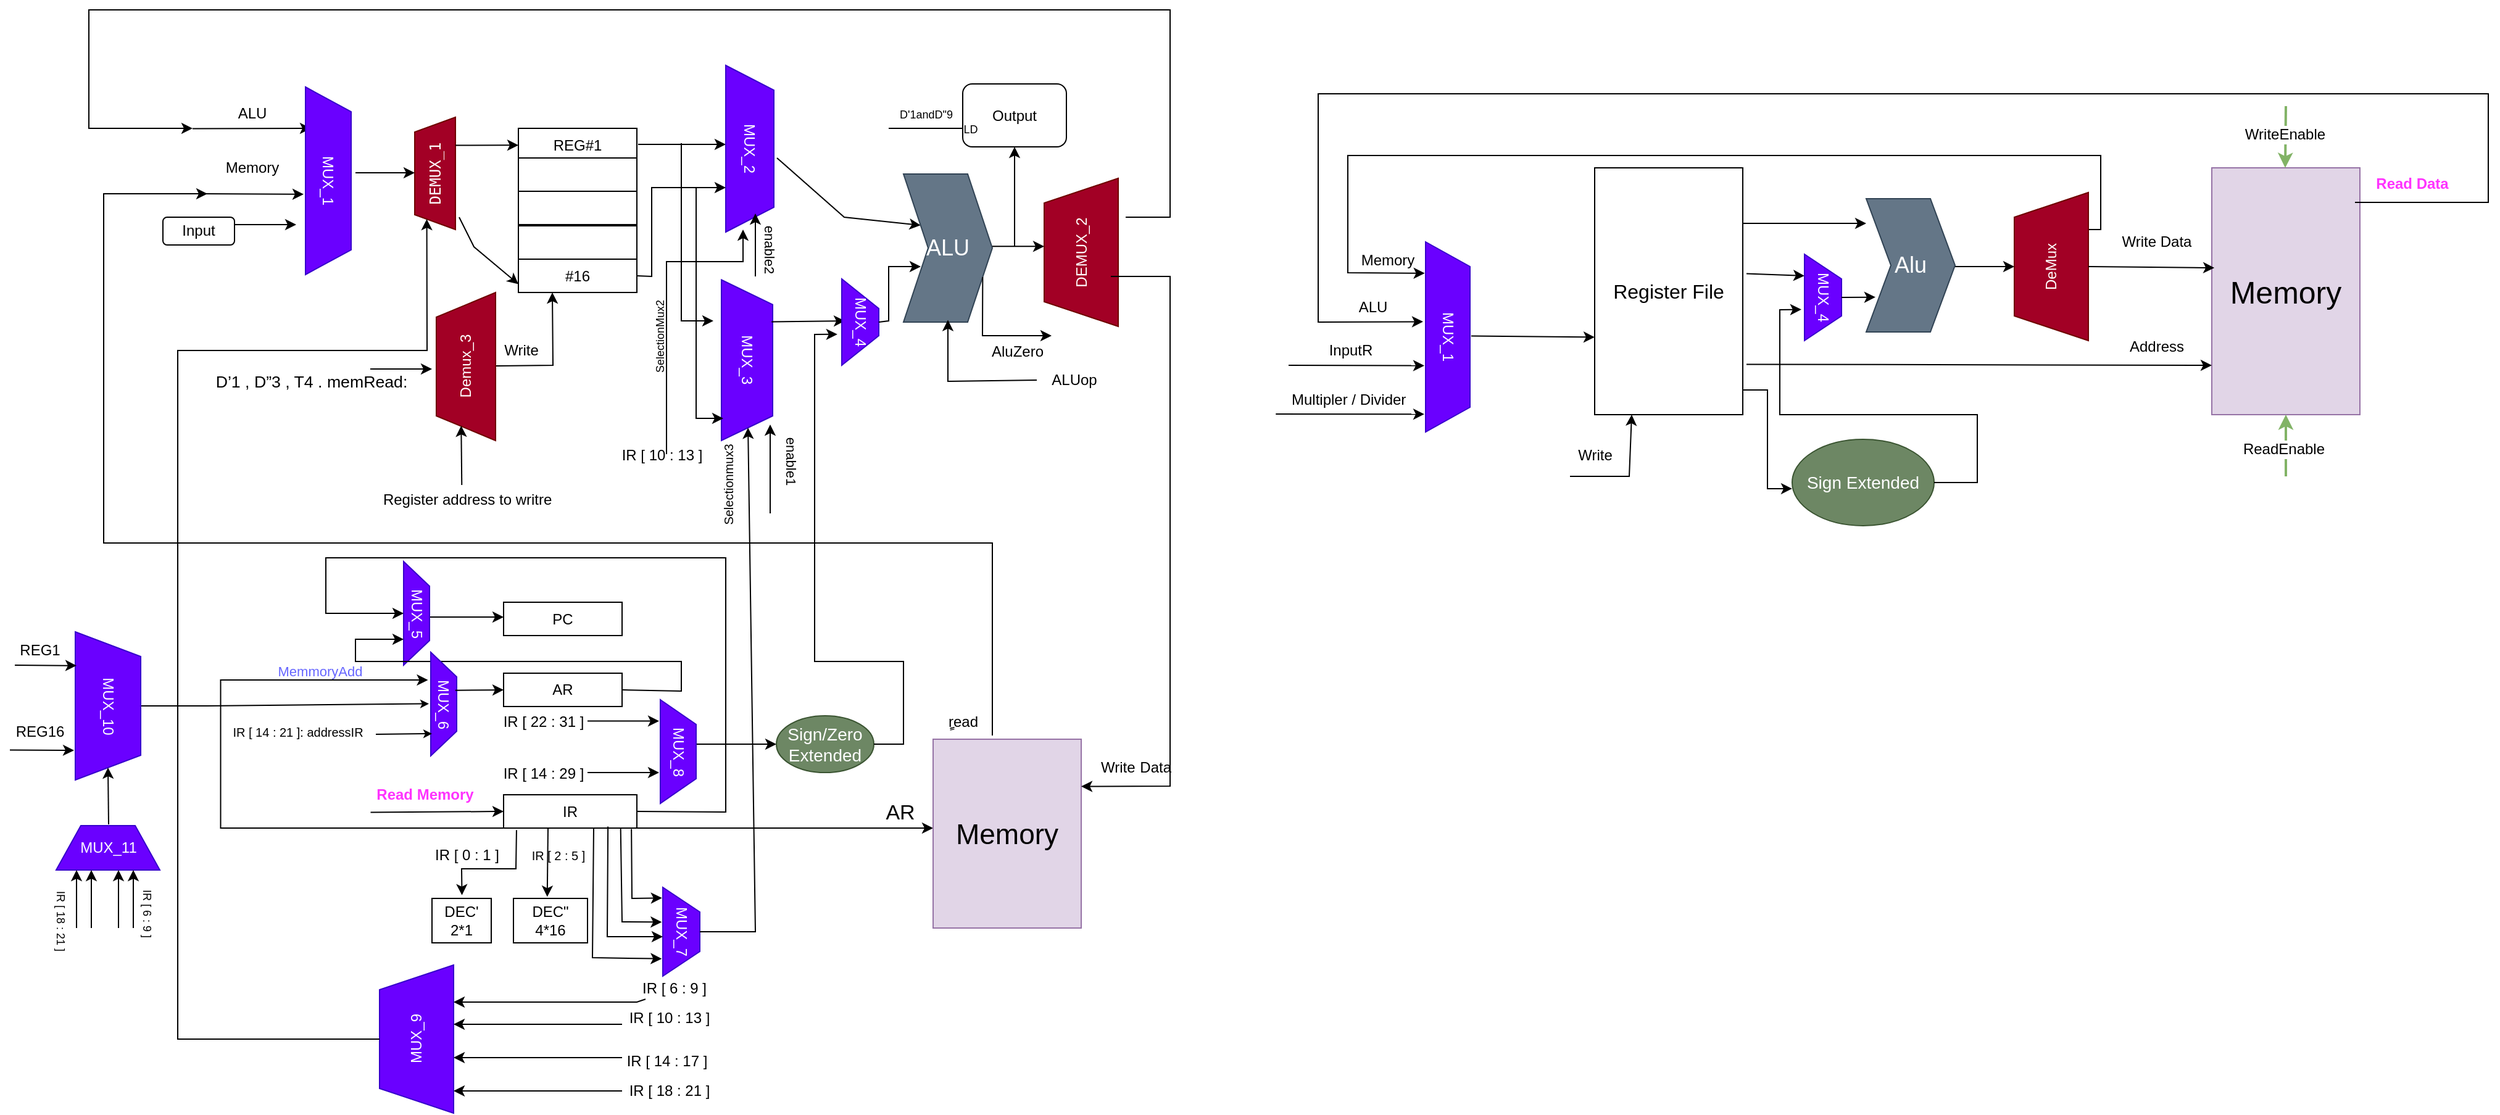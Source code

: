 <mxfile version="22.1.11" type="github">
  <diagram name="Page-1" id="VMmEMs2v5w9JZBRWIj8U">
    <mxGraphModel dx="1424" dy="971" grid="1" gridSize="10" guides="1" tooltips="1" connect="1" arrows="1" fold="1" page="1" pageScale="1" pageWidth="1100" pageHeight="850" math="0" shadow="0">
      <root>
        <mxCell id="0" />
        <mxCell id="1" parent="0" />
        <mxCell id="eH6Ev0qvNWa33SyveMWL-1" value="&lt;font style=&quot;font-size: 25px;&quot;&gt;Memory&lt;/font&gt;" style="rounded=0;whiteSpace=wrap;html=1;fillColor=#e1d5e7;strokeColor=#9673a6;" vertex="1" parent="1">
          <mxGeometry x="2220" y="303" width="120" height="200" as="geometry" />
        </mxCell>
        <mxCell id="eH6Ev0qvNWa33SyveMWL-2" value="Address" style="text;html=1;align=center;verticalAlign=middle;resizable=0;points=[];autosize=1;strokeColor=none;fillColor=none;" vertex="1" parent="1">
          <mxGeometry x="2140" y="433" width="70" height="30" as="geometry" />
        </mxCell>
        <mxCell id="eH6Ev0qvNWa33SyveMWL-3" value="" style="endArrow=classic;html=1;rounded=0;entryX=0.42;entryY=1.056;entryDx=0;entryDy=0;entryPerimeter=0;" edge="1" parent="1" target="eH6Ev0qvNWa33SyveMWL-23">
          <mxGeometry width="50" height="50" relative="1" as="geometry">
            <mxPoint x="2336" y="331" as="sourcePoint" />
            <mxPoint x="1508" y="355" as="targetPoint" />
            <Array as="points">
              <mxPoint x="2444" y="331" />
              <mxPoint x="2444" y="243" />
              <mxPoint x="1780" y="243" />
              <mxPoint x="1568" y="243" />
              <mxPoint x="1496" y="243" />
              <mxPoint x="1496" y="428" />
            </Array>
          </mxGeometry>
        </mxCell>
        <mxCell id="eH6Ev0qvNWa33SyveMWL-4" value="&lt;font style=&quot;font-size: 16px;&quot;&gt;Register File&lt;/font&gt;" style="rounded=0;whiteSpace=wrap;html=1;" vertex="1" parent="1">
          <mxGeometry x="1720" y="303" width="120" height="200" as="geometry" />
        </mxCell>
        <mxCell id="eH6Ev0qvNWa33SyveMWL-5" value="&lt;b&gt;&lt;font color=&quot;#ff33ff&quot;&gt;Read Data&lt;/font&gt;&lt;/b&gt;" style="text;html=1;align=center;verticalAlign=middle;resizable=0;points=[];autosize=1;strokeColor=none;fillColor=none;" vertex="1" parent="1">
          <mxGeometry x="2340" y="304" width="84" height="24" as="geometry" />
        </mxCell>
        <mxCell id="eH6Ev0qvNWa33SyveMWL-6" value="" style="endArrow=classic;html=1;rounded=0;" edge="1" parent="1">
          <mxGeometry width="50" height="50" relative="1" as="geometry">
            <mxPoint x="1840" y="348" as="sourcePoint" />
            <mxPoint x="1940" y="348" as="targetPoint" />
          </mxGeometry>
        </mxCell>
        <mxCell id="eH6Ev0qvNWa33SyveMWL-7" value="" style="endArrow=classic;html=1;rounded=0;exitX=0.75;exitY=1;exitDx=0;exitDy=0;entryX=0.165;entryY=1.019;entryDx=0;entryDy=0;entryPerimeter=0;" edge="1" parent="1" target="eH6Ev0qvNWa33SyveMWL-23">
          <mxGeometry width="50" height="50" relative="1" as="geometry">
            <mxPoint x="2090" y="353" as="sourcePoint" />
            <mxPoint x="1520" y="391" as="targetPoint" />
            <Array as="points">
              <mxPoint x="2130" y="353" />
              <mxPoint x="2130" y="293" />
              <mxPoint x="2050" y="293" />
              <mxPoint x="1650" y="293" />
              <mxPoint x="1520" y="293" />
              <mxPoint x="1520" y="388" />
            </Array>
          </mxGeometry>
        </mxCell>
        <mxCell id="eH6Ev0qvNWa33SyveMWL-8" value="" style="endArrow=classic;html=1;rounded=0;exitX=1.025;exitY=0.429;exitDx=0;exitDy=0;exitPerimeter=0;entryX=0.25;entryY=1;entryDx=0;entryDy=0;" edge="1" parent="1" source="eH6Ev0qvNWa33SyveMWL-4" target="eH6Ev0qvNWa33SyveMWL-21">
          <mxGeometry width="50" height="50" relative="1" as="geometry">
            <mxPoint x="1880" y="412.45" as="sourcePoint" />
            <mxPoint x="1880" y="413" as="targetPoint" />
          </mxGeometry>
        </mxCell>
        <mxCell id="eH6Ev0qvNWa33SyveMWL-9" value="" style="endArrow=classic;html=1;rounded=0;exitX=1.025;exitY=0.796;exitDx=0;exitDy=0;exitPerimeter=0;entryX=-0.008;entryY=0.829;entryDx=0;entryDy=0;entryPerimeter=0;" edge="1" parent="1" source="eH6Ev0qvNWa33SyveMWL-4">
          <mxGeometry width="50" height="50" relative="1" as="geometry">
            <mxPoint x="1883" y="465.11" as="sourcePoint" />
            <mxPoint x="2220" y="463.0" as="targetPoint" />
          </mxGeometry>
        </mxCell>
        <mxCell id="eH6Ev0qvNWa33SyveMWL-10" value="Write Data" style="text;html=1;align=center;verticalAlign=middle;resizable=0;points=[];autosize=1;strokeColor=none;fillColor=none;" vertex="1" parent="1">
          <mxGeometry x="2135" y="348" width="80" height="30" as="geometry" />
        </mxCell>
        <mxCell id="eH6Ev0qvNWa33SyveMWL-11" value="DeMux" style="shape=trapezoid;perimeter=trapezoidPerimeter;whiteSpace=wrap;html=1;fixedSize=1;rotation=-90;fillColor=#a20025;fontColor=#ffffff;strokeColor=#6F0000;" vertex="1" parent="1">
          <mxGeometry x="2030" y="353" width="120" height="60" as="geometry" />
        </mxCell>
        <mxCell id="eH6Ev0qvNWa33SyveMWL-12" value="" style="endArrow=classic;html=1;rounded=0;entryX=0.017;entryY=0.405;entryDx=0;entryDy=0;entryPerimeter=0;" edge="1" parent="1" target="eH6Ev0qvNWa33SyveMWL-1">
          <mxGeometry width="50" height="50" relative="1" as="geometry">
            <mxPoint x="2120" y="383" as="sourcePoint" />
            <mxPoint x="2170" y="333" as="targetPoint" />
          </mxGeometry>
        </mxCell>
        <mxCell id="eH6Ev0qvNWa33SyveMWL-13" value="" style="endArrow=classic;html=1;rounded=0;entryX=0.5;entryY=0;entryDx=0;entryDy=0;" edge="1" parent="1" target="eH6Ev0qvNWa33SyveMWL-11">
          <mxGeometry width="50" height="50" relative="1" as="geometry">
            <mxPoint x="2010" y="383" as="sourcePoint" />
            <mxPoint x="2060" y="333" as="targetPoint" />
          </mxGeometry>
        </mxCell>
        <mxCell id="eH6Ev0qvNWa33SyveMWL-14" value="" style="endArrow=classic;html=1;rounded=0;entryX=0.425;entryY=-0.01;entryDx=0;entryDy=0;entryPerimeter=0;fillColor=#d5e8d4;strokeColor=#82b366;strokeWidth=2;" edge="1" parent="1">
          <mxGeometry relative="1" as="geometry">
            <mxPoint x="2280" y="253" as="sourcePoint" />
            <mxPoint x="2279.5" y="303" as="targetPoint" />
          </mxGeometry>
        </mxCell>
        <mxCell id="eH6Ev0qvNWa33SyveMWL-15" value="WriteEnable" style="edgeLabel;html=1;align=center;verticalAlign=middle;resizable=0;points=[];fontSize=12;" connectable="0" vertex="1" parent="eH6Ev0qvNWa33SyveMWL-14">
          <mxGeometry x="-0.08" y="-1" relative="1" as="geometry">
            <mxPoint as="offset" />
          </mxGeometry>
        </mxCell>
        <mxCell id="eH6Ev0qvNWa33SyveMWL-16" value="" style="endArrow=classic;html=1;rounded=0;entryX=0.5;entryY=1;entryDx=0;entryDy=0;fillColor=#d5e8d4;strokeColor=#82b366;strokeWidth=2;" edge="1" parent="1" target="eH6Ev0qvNWa33SyveMWL-1">
          <mxGeometry relative="1" as="geometry">
            <mxPoint x="2280" y="553" as="sourcePoint" />
            <mxPoint x="2259.5" y="583" as="targetPoint" />
          </mxGeometry>
        </mxCell>
        <mxCell id="eH6Ev0qvNWa33SyveMWL-17" value="ReadEnable" style="edgeLabel;html=1;align=center;verticalAlign=middle;resizable=0;points=[];fontSize=12;" connectable="0" vertex="1" parent="eH6Ev0qvNWa33SyveMWL-16">
          <mxGeometry x="-0.12" y="2" relative="1" as="geometry">
            <mxPoint as="offset" />
          </mxGeometry>
        </mxCell>
        <mxCell id="eH6Ev0qvNWa33SyveMWL-18" value="" style="endArrow=classic;html=1;rounded=0;entryX=0;entryY=0.571;entryDx=0;entryDy=0;entryPerimeter=0;" edge="1" parent="1" target="eH6Ev0qvNWa33SyveMWL-19">
          <mxGeometry width="50" height="50" relative="1" as="geometry">
            <mxPoint x="1840" y="483" as="sourcePoint" />
            <mxPoint x="1800" y="603" as="targetPoint" />
            <Array as="points">
              <mxPoint x="1860" y="483" />
              <mxPoint x="1860" y="563" />
            </Array>
          </mxGeometry>
        </mxCell>
        <mxCell id="eH6Ev0qvNWa33SyveMWL-19" value="&lt;font style=&quot;font-size: 14px;&quot;&gt;Sign Extended&lt;/font&gt;" style="ellipse;whiteSpace=wrap;html=1;fillColor=#6d8764;strokeColor=#3A5431;fontColor=#ffffff;" vertex="1" parent="1">
          <mxGeometry x="1880" y="523" width="115" height="70" as="geometry" />
        </mxCell>
        <mxCell id="eH6Ev0qvNWa33SyveMWL-20" value="" style="endArrow=classic;html=1;rounded=0;exitX=1;exitY=0.5;exitDx=0;exitDy=0;entryX=0.64;entryY=1.085;entryDx=0;entryDy=0;entryPerimeter=0;" edge="1" parent="1" source="eH6Ev0qvNWa33SyveMWL-19" target="eH6Ev0qvNWa33SyveMWL-21">
          <mxGeometry width="50" height="50" relative="1" as="geometry">
            <mxPoint x="2037.5" y="573" as="sourcePoint" />
            <mxPoint x="1850" y="423" as="targetPoint" />
            <Array as="points">
              <mxPoint x="2030" y="558" />
              <mxPoint x="2030" y="503" />
              <mxPoint x="1910" y="503" />
              <mxPoint x="1870" y="503" />
              <mxPoint x="1870" y="418" />
            </Array>
          </mxGeometry>
        </mxCell>
        <mxCell id="eH6Ev0qvNWa33SyveMWL-21" value="MUX_4" style="shape=trapezoid;perimeter=trapezoidPerimeter;whiteSpace=wrap;html=1;fixedSize=1;rotation=90;fillColor=#6a00ff;fontColor=#ffffff;strokeColor=#3700CC;" vertex="1" parent="1">
          <mxGeometry x="1870" y="393" width="70" height="30" as="geometry" />
        </mxCell>
        <mxCell id="eH6Ev0qvNWa33SyveMWL-22" value="" style="endArrow=classic;html=1;rounded=0;exitX=0.5;exitY=0;exitDx=0;exitDy=0;entryX=0.677;entryY=0.965;entryDx=0;entryDy=0;entryPerimeter=0;" edge="1" parent="1" source="eH6Ev0qvNWa33SyveMWL-21">
          <mxGeometry width="50" height="50" relative="1" as="geometry">
            <mxPoint x="1910" y="483" as="sourcePoint" />
            <mxPoint x="1947.45" y="407.78" as="targetPoint" />
          </mxGeometry>
        </mxCell>
        <mxCell id="eH6Ev0qvNWa33SyveMWL-23" value="MUX_1" style="shape=trapezoid;perimeter=trapezoidPerimeter;whiteSpace=wrap;html=1;fixedSize=1;rotation=90;fillColor=#6a00ff;fontColor=#ffffff;strokeColor=#3700CC;" vertex="1" parent="1">
          <mxGeometry x="1524" y="422" width="154" height="36" as="geometry" />
        </mxCell>
        <mxCell id="eH6Ev0qvNWa33SyveMWL-24" value="" style="endArrow=classic;html=1;rounded=0;exitX=0.312;exitY=-0.037;exitDx=0;exitDy=0;entryX=0.003;entryY=0.545;entryDx=0;entryDy=0;entryPerimeter=0;exitPerimeter=0;" edge="1" parent="1">
          <mxGeometry width="50" height="50" relative="1" as="geometry">
            <mxPoint x="1619.972" y="439.248" as="sourcePoint" />
            <mxPoint x="1720" y="440.2" as="targetPoint" />
          </mxGeometry>
        </mxCell>
        <mxCell id="eH6Ev0qvNWa33SyveMWL-25" value="" style="endArrow=classic;html=1;rounded=0;" edge="1" parent="1">
          <mxGeometry width="50" height="50" relative="1" as="geometry">
            <mxPoint x="590" y="324" as="sourcePoint" />
            <mxPoint x="674" y="324.42" as="targetPoint" />
          </mxGeometry>
        </mxCell>
        <mxCell id="eH6Ev0qvNWa33SyveMWL-26" value="&lt;pre&gt;&lt;font style=&quot;font-size: 12px;&quot;&gt;DEMUX_1&lt;/font&gt;&lt;/pre&gt;" style="shape=trapezoid;perimeter=trapezoidPerimeter;whiteSpace=wrap;html=1;fixedSize=1;rotation=-90;size=12;fillColor=#a20025;fontColor=#ffffff;strokeColor=#6F0000;" vertex="1" parent="1">
          <mxGeometry x="735" y="291" width="91" height="33" as="geometry" />
        </mxCell>
        <mxCell id="eH6Ev0qvNWa33SyveMWL-27" value="" style="endArrow=classic;html=1;rounded=0;exitX=0.75;exitY=1;exitDx=0;exitDy=0;" edge="1" parent="1" source="eH6Ev0qvNWa33SyveMWL-26" target="eH6Ev0qvNWa33SyveMWL-28">
          <mxGeometry width="50" height="50" relative="1" as="geometry">
            <mxPoint x="812" y="295" as="sourcePoint" />
            <mxPoint x="819" y="297.35" as="targetPoint" />
          </mxGeometry>
        </mxCell>
        <mxCell id="eH6Ev0qvNWa33SyveMWL-28" value="REG#1" style="rounded=0;whiteSpace=wrap;html=1;" vertex="1" parent="1">
          <mxGeometry x="848" y="271" width="96" height="27" as="geometry" />
        </mxCell>
        <mxCell id="eH6Ev0qvNWa33SyveMWL-29" value="" style="rounded=0;whiteSpace=wrap;html=1;" vertex="1" parent="1">
          <mxGeometry x="848" y="295" width="96" height="27" as="geometry" />
        </mxCell>
        <mxCell id="eH6Ev0qvNWa33SyveMWL-30" value="" style="rounded=0;whiteSpace=wrap;html=1;" vertex="1" parent="1">
          <mxGeometry x="848" y="322" width="96" height="27" as="geometry" />
        </mxCell>
        <mxCell id="eH6Ev0qvNWa33SyveMWL-31" value="" style="rounded=0;whiteSpace=wrap;html=1;" vertex="1" parent="1">
          <mxGeometry x="848" y="350" width="96" height="27" as="geometry" />
        </mxCell>
        <mxCell id="eH6Ev0qvNWa33SyveMWL-32" value="#16" style="rounded=0;whiteSpace=wrap;html=1;" vertex="1" parent="1">
          <mxGeometry x="848" y="377" width="96" height="27" as="geometry" />
        </mxCell>
        <mxCell id="eH6Ev0qvNWa33SyveMWL-33" value="AR" style="rounded=0;whiteSpace=wrap;html=1;" vertex="1" parent="1">
          <mxGeometry x="836" y="712.5" width="96" height="27" as="geometry" />
        </mxCell>
        <mxCell id="eH6Ev0qvNWa33SyveMWL-34" value="PC" style="rounded=0;whiteSpace=wrap;html=1;" vertex="1" parent="1">
          <mxGeometry x="836" y="655" width="96" height="27" as="geometry" />
        </mxCell>
        <mxCell id="eH6Ev0qvNWa33SyveMWL-35" value="IR" style="rounded=0;whiteSpace=wrap;html=1;" vertex="1" parent="1">
          <mxGeometry x="836" y="811" width="108" height="27" as="geometry" />
        </mxCell>
        <mxCell id="eH6Ev0qvNWa33SyveMWL-36" value="" style="endArrow=classic;html=1;rounded=0;" edge="1" parent="1">
          <mxGeometry width="50" height="50" relative="1" as="geometry">
            <mxPoint x="776" y="667" as="sourcePoint" />
            <mxPoint x="836" y="667" as="targetPoint" />
            <Array as="points">
              <mxPoint x="776" y="667" />
            </Array>
          </mxGeometry>
        </mxCell>
        <mxCell id="eH6Ev0qvNWa33SyveMWL-37" value="" style="endArrow=classic;html=1;rounded=0;exitX=0.095;exitY=1.063;exitDx=0;exitDy=0;exitPerimeter=0;entryX=0;entryY=0.5;entryDx=0;entryDy=0;" edge="1" parent="1" target="eH6Ev0qvNWa33SyveMWL-35">
          <mxGeometry width="50" height="50" relative="1" as="geometry">
            <mxPoint x="728.26" y="825.252" as="sourcePoint" />
            <mxPoint x="836" y="823" as="targetPoint" />
          </mxGeometry>
        </mxCell>
        <mxCell id="eH6Ev0qvNWa33SyveMWL-38" value="&lt;font color=&quot;#ff33ff&quot;&gt;Read Memory&lt;br&gt;&lt;/font&gt;" style="text;html=1;align=center;verticalAlign=middle;resizable=0;points=[];autosize=1;strokeColor=none;fillColor=none;fontStyle=1" vertex="1" parent="1">
          <mxGeometry x="718" y="799" width="108" height="24" as="geometry" />
        </mxCell>
        <mxCell id="eH6Ev0qvNWa33SyveMWL-39" value="MUX_5" style="shape=trapezoid;perimeter=trapezoidPerimeter;whiteSpace=wrap;html=1;fixedSize=1;rotation=90;fillColor=#6a00ff;fontColor=#ffffff;strokeColor=#3700CC;" vertex="1" parent="1">
          <mxGeometry x="723.5" y="653.5" width="84" height="21" as="geometry" />
        </mxCell>
        <mxCell id="eH6Ev0qvNWa33SyveMWL-40" value="" style="endArrow=classic;html=1;rounded=0;entryX=0.75;entryY=1;entryDx=0;entryDy=0;exitX=1;exitY=0.5;exitDx=0;exitDy=0;" edge="1" parent="1" source="eH6Ev0qvNWa33SyveMWL-33" target="eH6Ev0qvNWa33SyveMWL-39">
          <mxGeometry width="50" height="50" relative="1" as="geometry">
            <mxPoint x="980" y="775" as="sourcePoint" />
            <mxPoint x="704" y="675" as="targetPoint" />
            <Array as="points">
              <mxPoint x="980" y="727" />
              <mxPoint x="980" y="703" />
              <mxPoint x="716" y="703" />
              <mxPoint x="716" y="685" />
            </Array>
          </mxGeometry>
        </mxCell>
        <mxCell id="eH6Ev0qvNWa33SyveMWL-41" value="" style="endArrow=classic;html=1;rounded=0;entryX=0.5;entryY=1;entryDx=0;entryDy=0;exitX=1;exitY=0.5;exitDx=0;exitDy=0;" edge="1" parent="1" source="eH6Ev0qvNWa33SyveMWL-35" target="eH6Ev0qvNWa33SyveMWL-39">
          <mxGeometry width="50" height="50" relative="1" as="geometry">
            <mxPoint x="932" y="779" as="sourcePoint" />
            <mxPoint x="728" y="667" as="targetPoint" />
            <Array as="points">
              <mxPoint x="1016" y="825" />
              <mxPoint x="1016" y="619" />
              <mxPoint x="692" y="619" />
              <mxPoint x="692" y="664" />
            </Array>
          </mxGeometry>
        </mxCell>
        <mxCell id="eH6Ev0qvNWa33SyveMWL-42" value="" style="endArrow=classic;startArrow=classic;html=1;rounded=0;" edge="1" parent="1">
          <mxGeometry width="50" height="50" relative="1" as="geometry">
            <mxPoint x="1184" y="838" as="sourcePoint" />
            <mxPoint x="774.75" y="718" as="targetPoint" />
            <Array as="points">
              <mxPoint x="606.75" y="838" />
              <mxPoint x="606.75" y="718" />
            </Array>
          </mxGeometry>
        </mxCell>
        <mxCell id="eH6Ev0qvNWa33SyveMWL-43" value="&lt;span style=&quot;font-size: 17px;&quot;&gt;AR&lt;/span&gt;" style="edgeLabel;html=1;align=center;verticalAlign=middle;resizable=0;points=[];" vertex="1" connectable="0" parent="eH6Ev0qvNWa33SyveMWL-42">
          <mxGeometry x="-0.936" y="-2" relative="1" as="geometry">
            <mxPoint y="-10" as="offset" />
          </mxGeometry>
        </mxCell>
        <mxCell id="eH6Ev0qvNWa33SyveMWL-44" value="&lt;font style=&quot;font-size: 23px;&quot;&gt;Memory&lt;/font&gt;" style="rounded=0;whiteSpace=wrap;html=1;fillColor=#e1d5e7;strokeColor=#9673a6;" vertex="1" parent="1">
          <mxGeometry x="1184" y="766" width="120" height="153" as="geometry" />
        </mxCell>
        <mxCell id="eH6Ev0qvNWa33SyveMWL-45" value="Memory" style="text;html=1;align=center;verticalAlign=middle;resizable=0;points=[];autosize=1;strokeColor=none;fillColor=none;" vertex="1" parent="1">
          <mxGeometry x="596" y="291" width="72" height="24" as="geometry" />
        </mxCell>
        <mxCell id="eH6Ev0qvNWa33SyveMWL-46" value="" style="endArrow=classic;html=1;rounded=0;entryX=0.25;entryY=1;entryDx=0;entryDy=0;" edge="1" parent="1">
          <mxGeometry width="50" height="50" relative="1" as="geometry">
            <mxPoint x="584" y="271.25" as="sourcePoint" />
            <mxPoint x="680.0" y="271" as="targetPoint" />
          </mxGeometry>
        </mxCell>
        <mxCell id="eH6Ev0qvNWa33SyveMWL-47" value="ALU" style="text;html=1;align=center;verticalAlign=middle;resizable=0;points=[];autosize=1;strokeColor=none;fillColor=none;" vertex="1" parent="1">
          <mxGeometry x="608" y="247" width="48" height="24" as="geometry" />
        </mxCell>
        <mxCell id="eH6Ev0qvNWa33SyveMWL-48" value="" style="endArrow=classic;html=1;rounded=0;entryX=0;entryY=0.75;entryDx=0;entryDy=0;" edge="1" parent="1" target="eH6Ev0qvNWa33SyveMWL-32">
          <mxGeometry width="50" height="50" relative="1" as="geometry">
            <mxPoint x="800" y="343" as="sourcePoint" />
            <mxPoint x="998" y="253" as="targetPoint" />
            <Array as="points">
              <mxPoint x="812" y="367" />
            </Array>
          </mxGeometry>
        </mxCell>
        <mxCell id="eH6Ev0qvNWa33SyveMWL-49" value="MUX_1" style="shape=trapezoid;perimeter=trapezoidPerimeter;whiteSpace=wrap;html=1;fixedSize=1;rotation=90;fillColor=#6a00ff;fontColor=#ffffff;strokeColor=#3700CC;" vertex="1" parent="1">
          <mxGeometry x="618" y="295" width="152" height="37" as="geometry" />
        </mxCell>
        <mxCell id="eH6Ev0qvNWa33SyveMWL-50" value="" style="endArrow=classic;html=1;rounded=0;" edge="1" parent="1">
          <mxGeometry width="50" height="50" relative="1" as="geometry">
            <mxPoint x="716" y="307" as="sourcePoint" />
            <mxPoint x="764" y="307" as="targetPoint" />
          </mxGeometry>
        </mxCell>
        <mxCell id="eH6Ev0qvNWa33SyveMWL-51" value="" style="endArrow=classic;html=1;rounded=0;" edge="1" parent="1">
          <mxGeometry width="50" height="50" relative="1" as="geometry">
            <mxPoint x="1232" y="763" as="sourcePoint" />
            <mxPoint x="596" y="324" as="targetPoint" />
            <Array as="points">
              <mxPoint x="1232" y="607" />
              <mxPoint x="512" y="607" />
              <mxPoint x="512" y="324" />
            </Array>
          </mxGeometry>
        </mxCell>
        <mxCell id="eH6Ev0qvNWa33SyveMWL-52" value="" style="endArrow=classic;html=1;rounded=0;" edge="1" parent="1">
          <mxGeometry width="50" height="50" relative="1" as="geometry">
            <mxPoint x="945" y="284" as="sourcePoint" />
            <mxPoint x="1016" y="284" as="targetPoint" />
          </mxGeometry>
        </mxCell>
        <mxCell id="eH6Ev0qvNWa33SyveMWL-53" value="MUX_2" style="shape=trapezoid;perimeter=trapezoidPerimeter;whiteSpace=wrap;html=1;fixedSize=1;rotation=90;fillColor=#6a00ff;fontColor=#ffffff;strokeColor=#3700CC;" vertex="1" parent="1">
          <mxGeometry x="968" y="268" width="135" height="39" as="geometry" />
        </mxCell>
        <mxCell id="eH6Ev0qvNWa33SyveMWL-54" value="MUX_3" style="shape=trapezoid;perimeter=trapezoidPerimeter;whiteSpace=wrap;html=1;fixedSize=1;rotation=90;fillColor=#6a00ff;fontColor=#ffffff;strokeColor=#3700CC;" vertex="1" parent="1">
          <mxGeometry x="968.12" y="438.13" width="130.25" height="41.5" as="geometry" />
        </mxCell>
        <mxCell id="eH6Ev0qvNWa33SyveMWL-55" value="" style="endArrow=classic;html=1;rounded=0;entryX=0;entryY=0.25;entryDx=0;entryDy=0;" edge="1" parent="1" target="eH6Ev0qvNWa33SyveMWL-57">
          <mxGeometry width="50" height="50" relative="1" as="geometry">
            <mxPoint x="1057.5" y="295" as="sourcePoint" />
            <mxPoint x="1165" y="331" as="targetPoint" />
            <Array as="points">
              <mxPoint x="1112" y="343" />
            </Array>
          </mxGeometry>
        </mxCell>
        <mxCell id="eH6Ev0qvNWa33SyveMWL-56" value="" style="endArrow=classic;html=1;rounded=0;entryX=0.392;entryY=0.915;entryDx=0;entryDy=0;entryPerimeter=0;exitX=0.211;exitY=0.021;exitDx=0;exitDy=0;exitPerimeter=0;" edge="1" parent="1">
          <mxGeometry width="50" height="50" relative="1" as="geometry">
            <mxPoint x="1053.124" y="427.798" as="sourcePoint" />
            <mxPoint x="1112.55" y="427.0" as="targetPoint" />
            <Array as="points" />
          </mxGeometry>
        </mxCell>
        <mxCell id="eH6Ev0qvNWa33SyveMWL-57" value="&lt;font style=&quot;font-size: 18px;&quot;&gt;ALU&lt;/font&gt;" style="shape=step;perimeter=stepPerimeter;whiteSpace=wrap;html=1;fixedSize=1;fillColor=#647687;fontColor=#ffffff;strokeColor=#314354;" vertex="1" parent="1">
          <mxGeometry x="1160" y="308" width="72" height="120" as="geometry" />
        </mxCell>
        <mxCell id="eH6Ev0qvNWa33SyveMWL-58" value="&lt;font style=&quot;font-size: 18px;&quot;&gt;Alu&lt;/font&gt;" style="shape=step;perimeter=stepPerimeter;whiteSpace=wrap;html=1;fixedSize=1;fillColor=#647687;fontColor=#ffffff;strokeColor=#314354;" vertex="1" parent="1">
          <mxGeometry x="1940" y="328" width="72" height="108" as="geometry" />
        </mxCell>
        <mxCell id="eH6Ev0qvNWa33SyveMWL-59" value="" style="endArrow=classic;html=1;rounded=0;" edge="1" parent="1">
          <mxGeometry width="50" height="50" relative="1" as="geometry">
            <mxPoint x="1340" y="343" as="sourcePoint" />
            <mxPoint x="584" y="271" as="targetPoint" />
            <Array as="points">
              <mxPoint x="1376" y="343" />
              <mxPoint x="1376" y="175" />
              <mxPoint x="500" y="175" />
              <mxPoint x="500" y="271" />
            </Array>
          </mxGeometry>
        </mxCell>
        <mxCell id="eH6Ev0qvNWa33SyveMWL-60" value="MUX_6" style="shape=trapezoid;perimeter=trapezoidPerimeter;whiteSpace=wrap;html=1;fixedSize=1;rotation=90;fillColor=#6a00ff;fontColor=#ffffff;strokeColor=#3700CC;" vertex="1" parent="1">
          <mxGeometry x="745.5" y="727" width="84" height="21" as="geometry" />
        </mxCell>
        <mxCell id="eH6Ev0qvNWa33SyveMWL-61" value="DEMUX_2" style="shape=trapezoid;perimeter=trapezoidPerimeter;whiteSpace=wrap;html=1;fixedSize=1;rotation=-90;fillColor=#a20025;fontColor=#ffffff;strokeColor=#6F0000;" vertex="1" parent="1">
          <mxGeometry x="1244" y="341.5" width="120" height="60" as="geometry" />
        </mxCell>
        <mxCell id="eH6Ev0qvNWa33SyveMWL-62" value="" style="endArrow=classic;html=1;rounded=0;" edge="1" parent="1">
          <mxGeometry width="50" height="50" relative="1" as="geometry">
            <mxPoint x="1232" y="366.64" as="sourcePoint" />
            <mxPoint x="1274" y="366.64" as="targetPoint" />
          </mxGeometry>
        </mxCell>
        <mxCell id="eH6Ev0qvNWa33SyveMWL-63" value="" style="endArrow=classic;html=1;rounded=0;entryX=1;entryY=0.25;entryDx=0;entryDy=0;" edge="1" parent="1" target="eH6Ev0qvNWa33SyveMWL-44">
          <mxGeometry width="50" height="50" relative="1" as="geometry">
            <mxPoint x="1328" y="391" as="sourcePoint" />
            <mxPoint x="1364" y="691" as="targetPoint" />
            <Array as="points">
              <mxPoint x="1376" y="391" />
              <mxPoint x="1376" y="804" />
            </Array>
          </mxGeometry>
        </mxCell>
        <mxCell id="eH6Ev0qvNWa33SyveMWL-64" value="Write&lt;font style=&quot;font-size: 14px;&quot;&gt; &lt;/font&gt;Data" style="text;html=1;align=center;verticalAlign=middle;resizable=0;points=[];autosize=1;strokeColor=none;fillColor=none;" vertex="1" parent="1">
          <mxGeometry x="1306" y="770" width="84" height="36" as="geometry" />
        </mxCell>
        <mxCell id="eH6Ev0qvNWa33SyveMWL-65" value="" style="endArrow=classic;html=1;rounded=0;" edge="1" parent="1">
          <mxGeometry width="50" height="50" relative="1" as="geometry">
            <mxPoint x="1040" y="391" as="sourcePoint" />
            <mxPoint x="1040" y="340" as="targetPoint" />
          </mxGeometry>
        </mxCell>
        <mxCell id="eH6Ev0qvNWa33SyveMWL-66" value="enable2" style="edgeLabel;html=1;align=center;verticalAlign=middle;resizable=0;points=[];rotation=90;" connectable="0" vertex="1" parent="eH6Ev0qvNWa33SyveMWL-65">
          <mxGeometry x="0.192" relative="1" as="geometry">
            <mxPoint x="12" y="8" as="offset" />
          </mxGeometry>
        </mxCell>
        <mxCell id="eH6Ev0qvNWa33SyveMWL-67" value="" style="endArrow=classic;html=1;rounded=0;" edge="1" parent="1">
          <mxGeometry width="50" height="50" relative="1" as="geometry">
            <mxPoint x="618" y="349" as="sourcePoint" />
            <mxPoint x="668" y="349" as="targetPoint" />
          </mxGeometry>
        </mxCell>
        <mxCell id="eH6Ev0qvNWa33SyveMWL-68" value="Input" style="rounded=1;whiteSpace=wrap;html=1;" vertex="1" parent="1">
          <mxGeometry x="560" y="343" width="58" height="22.5" as="geometry" />
        </mxCell>
        <mxCell id="eH6Ev0qvNWa33SyveMWL-69" value="" style="endArrow=classic;html=1;rounded=0;" edge="1" parent="1" target="eH6Ev0qvNWa33SyveMWL-70">
          <mxGeometry width="50" height="50" relative="1" as="geometry">
            <mxPoint x="1250" y="367" as="sourcePoint" />
            <mxPoint x="1256" y="283" as="targetPoint" />
          </mxGeometry>
        </mxCell>
        <mxCell id="eH6Ev0qvNWa33SyveMWL-70" value="Output" style="rounded=1;whiteSpace=wrap;html=1;" vertex="1" parent="1">
          <mxGeometry x="1208" y="235" width="84" height="51" as="geometry" />
        </mxCell>
        <mxCell id="eH6Ev0qvNWa33SyveMWL-71" value="" style="endArrow=classic;html=1;rounded=0;exitX=-0.003;exitY=0.979;exitDx=0;exitDy=0;exitPerimeter=0;" edge="1" parent="1" source="eH6Ev0qvNWa33SyveMWL-74">
          <mxGeometry width="50" height="50" relative="1" as="geometry">
            <mxPoint x="1520" y="502.33" as="sourcePoint" />
            <mxPoint x="1582" y="502.58" as="targetPoint" />
          </mxGeometry>
        </mxCell>
        <mxCell id="eH6Ev0qvNWa33SyveMWL-72" value="" style="endArrow=classic;html=1;rounded=0;" edge="1" parent="1">
          <mxGeometry width="50" height="50" relative="1" as="geometry">
            <mxPoint x="1472" y="463" as="sourcePoint" />
            <mxPoint x="1582" y="463.25" as="targetPoint" />
          </mxGeometry>
        </mxCell>
        <mxCell id="eH6Ev0qvNWa33SyveMWL-73" value="InputR" style="text;html=1;align=center;verticalAlign=middle;resizable=0;points=[];autosize=1;strokeColor=none;fillColor=none;" vertex="1" parent="1">
          <mxGeometry x="1492" y="439.25" width="60" height="24" as="geometry" />
        </mxCell>
        <mxCell id="eH6Ev0qvNWa33SyveMWL-74" value="Multipler / Divider&amp;nbsp;" style="text;html=1;align=center;verticalAlign=middle;resizable=0;points=[];autosize=1;strokeColor=none;fillColor=none;" vertex="1" parent="1">
          <mxGeometry x="1462" y="479" width="120" height="24" as="geometry" />
        </mxCell>
        <mxCell id="eH6Ev0qvNWa33SyveMWL-75" value="ALU" style="text;html=1;align=center;verticalAlign=middle;resizable=0;points=[];autosize=1;strokeColor=none;fillColor=none;" vertex="1" parent="1">
          <mxGeometry x="1516" y="404" width="48" height="24" as="geometry" />
        </mxCell>
        <mxCell id="eH6Ev0qvNWa33SyveMWL-76" value="Memory" style="text;html=1;align=center;verticalAlign=middle;resizable=0;points=[];autosize=1;strokeColor=none;fillColor=none;" vertex="1" parent="1">
          <mxGeometry x="1516" y="365.5" width="72" height="24" as="geometry" />
        </mxCell>
        <mxCell id="eH6Ev0qvNWa33SyveMWL-77" value="&lt;font style=&quot;font-size: 14px;&quot;&gt;Sign/Zero Extended&lt;/font&gt;" style="ellipse;whiteSpace=wrap;html=1;fillColor=#6d8764;strokeColor=#3A5431;fontColor=#ffffff;" vertex="1" parent="1">
          <mxGeometry x="1057" y="747" width="79" height="46" as="geometry" />
        </mxCell>
        <mxCell id="eH6Ev0qvNWa33SyveMWL-78" value="" style="endArrow=classic;html=1;rounded=0;entryX=0;entryY=0.5;entryDx=0;entryDy=0;" edge="1" parent="1" target="eH6Ev0qvNWa33SyveMWL-77">
          <mxGeometry width="50" height="50" relative="1" as="geometry">
            <mxPoint x="1016" y="770" as="sourcePoint" />
            <mxPoint x="1078" y="679" as="targetPoint" />
            <Array as="points">
              <mxPoint x="992" y="770" />
            </Array>
          </mxGeometry>
        </mxCell>
        <mxCell id="eH6Ev0qvNWa33SyveMWL-79" value="" style="endArrow=classic;html=1;rounded=0;entryX=0.641;entryY=1.119;entryDx=0;entryDy=0;entryPerimeter=0;exitX=1;exitY=0.5;exitDx=0;exitDy=0;" edge="1" parent="1" source="eH6Ev0qvNWa33SyveMWL-77" target="eH6Ev0qvNWa33SyveMWL-80">
          <mxGeometry width="50" height="50" relative="1" as="geometry">
            <mxPoint x="1124" y="602" as="sourcePoint" />
            <mxPoint x="1136" y="479" as="targetPoint" />
            <Array as="points">
              <mxPoint x="1160" y="770" />
              <mxPoint x="1160" y="703" />
              <mxPoint x="1088" y="703" />
              <mxPoint x="1088" y="438" />
            </Array>
          </mxGeometry>
        </mxCell>
        <mxCell id="eH6Ev0qvNWa33SyveMWL-80" value="MUX_4" style="shape=trapezoid;perimeter=trapezoidPerimeter;whiteSpace=wrap;html=1;fixedSize=1;rotation=90;size=24;fillColor=#6a00ff;fontColor=#ffffff;strokeColor=#3700CC;" vertex="1" parent="1">
          <mxGeometry x="1090" y="413" width="70" height="30" as="geometry" />
        </mxCell>
        <mxCell id="eH6Ev0qvNWa33SyveMWL-81" value="" style="endArrow=classic;html=1;rounded=0;exitX=0.5;exitY=0;exitDx=0;exitDy=0;" edge="1" parent="1" source="eH6Ev0qvNWa33SyveMWL-80">
          <mxGeometry width="50" height="50" relative="1" as="geometry">
            <mxPoint x="1124" y="433" as="sourcePoint" />
            <mxPoint x="1174" y="383" as="targetPoint" />
            <Array as="points">
              <mxPoint x="1148" y="427" />
              <mxPoint x="1148" y="383" />
            </Array>
          </mxGeometry>
        </mxCell>
        <mxCell id="eH6Ev0qvNWa33SyveMWL-82" value="" style="endArrow=none;html=1;rounded=0;" edge="1" parent="1">
          <mxGeometry width="50" height="50" relative="1" as="geometry">
            <mxPoint x="1064" y="427" as="sourcePoint" />
            <mxPoint x="1064" y="427" as="targetPoint" />
            <Array as="points" />
          </mxGeometry>
        </mxCell>
        <mxCell id="eH6Ev0qvNWa33SyveMWL-83" value="" style="endArrow=classic;html=1;rounded=0;entryX=0;entryY=0.5;entryDx=0;entryDy=0;exitX=0.368;exitY=0.051;exitDx=0;exitDy=0;exitPerimeter=0;" edge="1" parent="1" source="eH6Ev0qvNWa33SyveMWL-60" target="eH6Ev0qvNWa33SyveMWL-33">
          <mxGeometry width="50" height="50" relative="1" as="geometry">
            <mxPoint x="798" y="739.5" as="sourcePoint" />
            <mxPoint x="848" y="689.5" as="targetPoint" />
          </mxGeometry>
        </mxCell>
        <mxCell id="eH6Ev0qvNWa33SyveMWL-84" value="ٍِread" style="text;html=1;align=center;verticalAlign=middle;resizable=0;points=[];autosize=1;strokeColor=none;fillColor=none;" vertex="1" parent="1">
          <mxGeometry x="1184" y="739.5" width="48" height="24" as="geometry" />
        </mxCell>
        <mxCell id="eH6Ev0qvNWa33SyveMWL-85" value="DEC&#39;&lt;br&gt;2*1" style="rounded=0;whiteSpace=wrap;html=1;" vertex="1" parent="1">
          <mxGeometry x="778" y="895" width="48" height="36" as="geometry" />
        </mxCell>
        <mxCell id="eH6Ev0qvNWa33SyveMWL-86" value="DEC&quot;&lt;br&gt;4*16" style="rounded=0;whiteSpace=wrap;html=1;" vertex="1" parent="1">
          <mxGeometry x="844" y="895" width="60" height="36" as="geometry" />
        </mxCell>
        <mxCell id="eH6Ev0qvNWa33SyveMWL-87" value="" style="endArrow=classic;html=1;rounded=0;entryX=0.506;entryY=-0.072;entryDx=0;entryDy=0;entryPerimeter=0;exitX=0.097;exitY=1.059;exitDx=0;exitDy=0;exitPerimeter=0;" edge="1" parent="1" source="eH6Ev0qvNWa33SyveMWL-35" target="eH6Ev0qvNWa33SyveMWL-85">
          <mxGeometry width="50" height="50" relative="1" as="geometry">
            <mxPoint x="847.49" y="838" as="sourcePoint" />
            <mxPoint x="847.49" y="883" as="targetPoint" />
            <Array as="points">
              <mxPoint x="846" y="871" />
              <mxPoint x="802" y="871" />
            </Array>
          </mxGeometry>
        </mxCell>
        <mxCell id="eH6Ev0qvNWa33SyveMWL-88" value="" style="endArrow=classic;html=1;rounded=0;exitX=0.611;exitY=1;exitDx=0;exitDy=0;exitPerimeter=0;entryX=0.456;entryY=-0.036;entryDx=0;entryDy=0;entryPerimeter=0;" edge="1" parent="1" target="eH6Ev0qvNWa33SyveMWL-86">
          <mxGeometry width="50" height="50" relative="1" as="geometry">
            <mxPoint x="871.998" y="838.0" as="sourcePoint" />
            <mxPoint x="872.01" y="883" as="targetPoint" />
          </mxGeometry>
        </mxCell>
        <mxCell id="eH6Ev0qvNWa33SyveMWL-89" value="" style="endArrow=classic;html=1;rounded=0;" edge="1" parent="1">
          <mxGeometry width="50" height="50" relative="1" as="geometry">
            <mxPoint x="1052" y="583" as="sourcePoint" />
            <mxPoint x="1052" y="511" as="targetPoint" />
          </mxGeometry>
        </mxCell>
        <mxCell id="eH6Ev0qvNWa33SyveMWL-90" value="enable1" style="edgeLabel;html=1;align=center;verticalAlign=middle;resizable=0;points=[];rotation=90;" connectable="0" vertex="1" parent="eH6Ev0qvNWa33SyveMWL-89">
          <mxGeometry x="0.192" relative="1" as="geometry">
            <mxPoint x="17" as="offset" />
          </mxGeometry>
        </mxCell>
        <mxCell id="eH6Ev0qvNWa33SyveMWL-91" value="" style="endArrow=classic;html=1;rounded=0;exitX=0.959;exitY=1.028;exitDx=0;exitDy=0;exitPerimeter=0;entryX=0.12;entryY=1.02;entryDx=0;entryDy=0;entryPerimeter=0;" edge="1" parent="1" source="eH6Ev0qvNWa33SyveMWL-35" target="eH6Ev0qvNWa33SyveMWL-92">
          <mxGeometry width="50" height="50" relative="1" as="geometry">
            <mxPoint x="920" y="945" as="sourcePoint" />
            <mxPoint x="956" y="907" as="targetPoint" />
            <Array as="points">
              <mxPoint x="940" y="895" />
            </Array>
          </mxGeometry>
        </mxCell>
        <mxCell id="eH6Ev0qvNWa33SyveMWL-92" value="MUX_7" style="shape=trapezoid;perimeter=trapezoidPerimeter;whiteSpace=wrap;html=1;fixedSize=1;rotation=90;fillColor=#6a00ff;fontColor=#ffffff;strokeColor=#3700CC;" vertex="1" parent="1">
          <mxGeometry x="944" y="907" width="72" height="30" as="geometry" />
        </mxCell>
        <mxCell id="eH6Ev0qvNWa33SyveMWL-93" value="" style="endArrow=classic;html=1;rounded=0;exitX=0.878;exitY=0.99;exitDx=0;exitDy=0;exitPerimeter=0;entryX=0.391;entryY=1.028;entryDx=0;entryDy=0;entryPerimeter=0;" edge="1" parent="1" source="eH6Ev0qvNWa33SyveMWL-35" target="eH6Ev0qvNWa33SyveMWL-92">
          <mxGeometry width="50" height="50" relative="1" as="geometry">
            <mxPoint x="920" y="945" as="sourcePoint" />
            <mxPoint x="970" y="895" as="targetPoint" />
            <Array as="points">
              <mxPoint x="932" y="914" />
            </Array>
          </mxGeometry>
        </mxCell>
        <mxCell id="eH6Ev0qvNWa33SyveMWL-94" value="" style="endArrow=classic;html=1;rounded=0;exitX=0.783;exitY=0.952;exitDx=0;exitDy=0;entryX=0.391;entryY=1.028;entryDx=0;entryDy=0;entryPerimeter=0;exitPerimeter=0;" edge="1" parent="1" source="eH6Ev0qvNWa33SyveMWL-35">
          <mxGeometry width="50" height="50" relative="1" as="geometry">
            <mxPoint x="932" y="850" as="sourcePoint" />
            <mxPoint x="965" y="926" as="targetPoint" />
            <Array as="points">
              <mxPoint x="920" y="926" />
            </Array>
          </mxGeometry>
        </mxCell>
        <mxCell id="eH6Ev0qvNWa33SyveMWL-95" value="" style="endArrow=classic;html=1;rounded=0;exitX=0.783;exitY=0.952;exitDx=0;exitDy=0;entryX=0.804;entryY=1.028;entryDx=0;entryDy=0;entryPerimeter=0;exitPerimeter=0;" edge="1" parent="1" target="eH6Ev0qvNWa33SyveMWL-92">
          <mxGeometry width="50" height="50" relative="1" as="geometry">
            <mxPoint x="909" y="838" as="sourcePoint" />
            <mxPoint x="953" y="927" as="targetPoint" />
            <Array as="points">
              <mxPoint x="908" y="943" />
            </Array>
          </mxGeometry>
        </mxCell>
        <mxCell id="eH6Ev0qvNWa33SyveMWL-96" value="" style="endArrow=classic;html=1;rounded=0;exitX=0.5;exitY=0;exitDx=0;exitDy=0;" edge="1" parent="1" source="eH6Ev0qvNWa33SyveMWL-92" target="eH6Ev0qvNWa33SyveMWL-54">
          <mxGeometry width="50" height="50" relative="1" as="geometry">
            <mxPoint x="992" y="1005" as="sourcePoint" />
            <mxPoint x="1042" y="955" as="targetPoint" />
            <Array as="points">
              <mxPoint x="1040" y="922" />
            </Array>
          </mxGeometry>
        </mxCell>
        <mxCell id="eH6Ev0qvNWa33SyveMWL-97" value="&lt;font style=&quot;font-size: 10px;&quot;&gt;Selectionmux3&lt;/font&gt;" style="text;html=1;align=center;verticalAlign=middle;resizable=0;points=[];autosize=1;strokeColor=none;fillColor=none;rotation=-90;" vertex="1" parent="1">
          <mxGeometry x="970" y="548" width="96" height="24" as="geometry" />
        </mxCell>
        <mxCell id="eH6Ev0qvNWa33SyveMWL-98" value="&lt;font style=&quot;font-size: 9px;&quot;&gt;SelectionMux2&lt;/font&gt;" style="text;html=1;align=center;verticalAlign=middle;resizable=0;points=[];autosize=1;strokeColor=none;fillColor=none;rotation=-90;" vertex="1" parent="1">
          <mxGeometry x="920" y="428" width="84" height="24" as="geometry" />
        </mxCell>
        <mxCell id="eH6Ev0qvNWa33SyveMWL-99" value="MUX_9" style="shape=trapezoid;perimeter=trapezoidPerimeter;whiteSpace=wrap;html=1;fixedSize=1;rotation=-90;fillColor=#6a00ff;fontColor=#ffffff;strokeColor=#3700CC;" vertex="1" parent="1">
          <mxGeometry x="705.5" y="979" width="120" height="60" as="geometry" />
        </mxCell>
        <mxCell id="eH6Ev0qvNWa33SyveMWL-100" value="" style="endArrow=classic;html=1;rounded=0;entryX=0.75;entryY=1;entryDx=0;entryDy=0;exitX=0.302;exitY=-0.142;exitDx=0;exitDy=0;exitPerimeter=0;" edge="1" parent="1" source="eH6Ev0qvNWa33SyveMWL-111" target="eH6Ev0qvNWa33SyveMWL-99">
          <mxGeometry width="50" height="50" relative="1" as="geometry">
            <mxPoint x="944" y="895" as="sourcePoint" />
            <mxPoint x="1018" y="835" as="targetPoint" />
            <Array as="points">
              <mxPoint x="944" y="979" />
            </Array>
          </mxGeometry>
        </mxCell>
        <mxCell id="eH6Ev0qvNWa33SyveMWL-101" value="" style="endArrow=classic;html=1;rounded=0;entryX=0.5;entryY=1;entryDx=0;entryDy=0;" edge="1" parent="1">
          <mxGeometry width="50" height="50" relative="1" as="geometry">
            <mxPoint x="896" y="997" as="sourcePoint" />
            <mxPoint x="795.5" y="997" as="targetPoint" />
            <Array as="points">
              <mxPoint x="932" y="997" />
            </Array>
          </mxGeometry>
        </mxCell>
        <mxCell id="eH6Ev0qvNWa33SyveMWL-102" value="" style="endArrow=classic;html=1;rounded=0;exitX=0.5;exitY=0;exitDx=0;exitDy=0;entryX=0;entryY=0.25;entryDx=0;entryDy=0;" edge="1" parent="1" source="eH6Ev0qvNWa33SyveMWL-99" target="eH6Ev0qvNWa33SyveMWL-26">
          <mxGeometry width="50" height="50" relative="1" as="geometry">
            <mxPoint x="968" y="885" as="sourcePoint" />
            <mxPoint x="560" y="943" as="targetPoint" />
            <Array as="points">
              <mxPoint x="572" y="1009" />
              <mxPoint x="572" y="451" />
              <mxPoint x="774" y="451" />
            </Array>
          </mxGeometry>
        </mxCell>
        <mxCell id="eH6Ev0qvNWa33SyveMWL-103" value="" style="endArrow=none;html=1;rounded=0;" edge="1" parent="1">
          <mxGeometry width="50" height="50" relative="1" as="geometry">
            <mxPoint x="1148" y="271" as="sourcePoint" />
            <mxPoint x="1208" y="271" as="targetPoint" />
          </mxGeometry>
        </mxCell>
        <mxCell id="eH6Ev0qvNWa33SyveMWL-104" value="&lt;font style=&quot;font-size: 9px;&quot;&gt;D&#39;1andD&quot;9&lt;/font&gt;" style="text;html=1;align=center;verticalAlign=middle;resizable=0;points=[];autosize=1;strokeColor=none;fillColor=none;" vertex="1" parent="1">
          <mxGeometry x="1142" y="247" width="72" height="24" as="geometry" />
        </mxCell>
        <mxCell id="eH6Ev0qvNWa33SyveMWL-105" value="&lt;font style=&quot;font-size: 9px;&quot;&gt;LD&lt;/font&gt;" style="text;html=1;align=center;verticalAlign=middle;resizable=0;points=[];autosize=1;strokeColor=none;fillColor=none;" vertex="1" parent="1">
          <mxGeometry x="1196" y="259" width="36" height="24" as="geometry" />
        </mxCell>
        <mxCell id="eH6Ev0qvNWa33SyveMWL-106" value="" style="endArrow=classic;html=1;rounded=0;startSize=5;endSize=4;exitX=0.5;exitY=0;exitDx=0;exitDy=0;" edge="1" parent="1" source="eH6Ev0qvNWa33SyveMWL-141">
          <mxGeometry width="50" height="50" relative="1" as="geometry">
            <mxPoint x="730" y="737.75" as="sourcePoint" />
            <mxPoint x="775.5" y="737.25" as="targetPoint" />
            <Array as="points">
              <mxPoint x="596" y="739" />
            </Array>
          </mxGeometry>
        </mxCell>
        <mxCell id="eH6Ev0qvNWa33SyveMWL-107" value="" style="endArrow=classic;html=1;rounded=0;startSize=5;endSize=4;" edge="1" parent="1">
          <mxGeometry width="50" height="50" relative="1" as="geometry">
            <mxPoint x="732.5" y="762" as="sourcePoint" />
            <mxPoint x="778" y="761.5" as="targetPoint" />
          </mxGeometry>
        </mxCell>
        <mxCell id="eH6Ev0qvNWa33SyveMWL-108" value="&lt;font style=&quot;font-size: 10px;&quot;&gt;IR [ 14 : 21 ]: addressIR&lt;/font&gt;" style="text;html=1;align=center;verticalAlign=middle;resizable=0;points=[];autosize=1;strokeColor=none;fillColor=none;" vertex="1" parent="1">
          <mxGeometry x="603" y="748" width="132" height="24" as="geometry" />
        </mxCell>
        <mxCell id="eH6Ev0qvNWa33SyveMWL-109" value="&lt;font style=&quot;font-size: 11px;&quot; color=&quot;#6666ff&quot;&gt;MemmoryAdd&lt;/font&gt;" style="text;html=1;align=center;verticalAlign=middle;resizable=0;points=[];autosize=1;strokeColor=none;fillColor=none;" vertex="1" parent="1">
          <mxGeometry x="639" y="699" width="96" height="24" as="geometry" />
        </mxCell>
        <mxCell id="eH6Ev0qvNWa33SyveMWL-110" value="IR [ 6 : 9 ]" style="text;html=1;align=center;verticalAlign=middle;resizable=0;points=[];autosize=1;strokeColor=none;fillColor=none;" vertex="1" parent="1">
          <mxGeometry x="932" y="956" width="84" height="24" as="geometry" />
        </mxCell>
        <mxCell id="eH6Ev0qvNWa33SyveMWL-111" value="IR [ 10 : 13 ]" style="text;html=1;align=center;verticalAlign=middle;resizable=0;points=[];autosize=1;strokeColor=none;fillColor=none;" vertex="1" parent="1">
          <mxGeometry x="922" y="980" width="96" height="24" as="geometry" />
        </mxCell>
        <mxCell id="eH6Ev0qvNWa33SyveMWL-112" value="" style="endArrow=classic;html=1;rounded=0;entryX=0.5;entryY=1;entryDx=0;entryDy=0;" edge="1" parent="1">
          <mxGeometry width="50" height="50" relative="1" as="geometry">
            <mxPoint x="896" y="1024" as="sourcePoint" />
            <mxPoint x="795.5" y="1024" as="targetPoint" />
            <Array as="points">
              <mxPoint x="932" y="1024" />
            </Array>
          </mxGeometry>
        </mxCell>
        <mxCell id="eH6Ev0qvNWa33SyveMWL-113" value="IR [ 14 : 17 ]" style="text;html=1;align=center;verticalAlign=middle;resizable=0;points=[];autosize=1;strokeColor=none;fillColor=none;" vertex="1" parent="1">
          <mxGeometry x="920" y="1015" width="96" height="24" as="geometry" />
        </mxCell>
        <mxCell id="eH6Ev0qvNWa33SyveMWL-114" value="" style="endArrow=classic;html=1;rounded=0;entryX=0.5;entryY=1;entryDx=0;entryDy=0;" edge="1" parent="1">
          <mxGeometry width="50" height="50" relative="1" as="geometry">
            <mxPoint x="896" y="1051" as="sourcePoint" />
            <mxPoint x="795.5" y="1051" as="targetPoint" />
            <Array as="points">
              <mxPoint x="932" y="1051" />
            </Array>
          </mxGeometry>
        </mxCell>
        <mxCell id="eH6Ev0qvNWa33SyveMWL-115" value="IR [ 18 : 21 ]" style="text;html=1;align=center;verticalAlign=middle;resizable=0;points=[];autosize=1;strokeColor=none;fillColor=none;" vertex="1" parent="1">
          <mxGeometry x="922" y="1039" width="96" height="24" as="geometry" />
        </mxCell>
        <mxCell id="eH6Ev0qvNWa33SyveMWL-116" value="" style="endArrow=classic;html=1;rounded=0;" edge="1" parent="1">
          <mxGeometry width="50" height="50" relative="1" as="geometry">
            <mxPoint x="968" y="535" as="sourcePoint" />
            <mxPoint x="1030" y="353" as="targetPoint" />
            <Array as="points">
              <mxPoint x="968" y="379" />
              <mxPoint x="1030" y="379" />
            </Array>
          </mxGeometry>
        </mxCell>
        <mxCell id="eH6Ev0qvNWa33SyveMWL-117" value="IR [ 10 : 13 ]" style="text;html=1;align=center;verticalAlign=middle;resizable=0;points=[];autosize=1;strokeColor=none;fillColor=none;" vertex="1" parent="1">
          <mxGeometry x="916" y="524" width="96" height="24" as="geometry" />
        </mxCell>
        <mxCell id="eH6Ev0qvNWa33SyveMWL-118" value="IR [ 0 : 1 ]" style="text;html=1;align=center;verticalAlign=middle;resizable=0;points=[];autosize=1;strokeColor=none;fillColor=none;" vertex="1" parent="1">
          <mxGeometry x="764" y="848" width="84" height="24" as="geometry" />
        </mxCell>
        <mxCell id="eH6Ev0qvNWa33SyveMWL-119" value="&lt;font style=&quot;font-size: 10px;&quot;&gt;IR [ 2 : 5 ]&lt;/font&gt;" style="text;html=1;align=center;verticalAlign=middle;resizable=0;points=[];autosize=1;strokeColor=none;fillColor=none;rotation=0;" vertex="1" parent="1">
          <mxGeometry x="844" y="848" width="72" height="24" as="geometry" />
        </mxCell>
        <mxCell id="eH6Ev0qvNWa33SyveMWL-120" value="" style="endArrow=classic;html=1;rounded=0;" edge="1" parent="1">
          <mxGeometry width="50" height="50" relative="1" as="geometry">
            <mxPoint x="980" y="283" as="sourcePoint" />
            <mxPoint x="1006" y="427" as="targetPoint" />
            <Array as="points">
              <mxPoint x="980" y="427" />
            </Array>
          </mxGeometry>
        </mxCell>
        <mxCell id="eH6Ev0qvNWa33SyveMWL-121" value="" style="endArrow=classic;html=1;rounded=0;exitX=1;exitY=0.5;exitDx=0;exitDy=0;" edge="1" parent="1" source="eH6Ev0qvNWa33SyveMWL-32">
          <mxGeometry width="50" height="50" relative="1" as="geometry">
            <mxPoint x="956" y="477" as="sourcePoint" />
            <mxPoint x="1016" y="319" as="targetPoint" />
            <Array as="points">
              <mxPoint x="956" y="391" />
              <mxPoint x="956" y="319" />
            </Array>
          </mxGeometry>
        </mxCell>
        <mxCell id="eH6Ev0qvNWa33SyveMWL-122" value="" style="endArrow=classic;html=1;rounded=0;entryX=0.862;entryY=0.964;entryDx=0;entryDy=0;entryPerimeter=0;" edge="1" parent="1" target="eH6Ev0qvNWa33SyveMWL-54">
          <mxGeometry width="50" height="50" relative="1" as="geometry">
            <mxPoint x="992" y="319" as="sourcePoint" />
            <mxPoint x="1006" y="427" as="targetPoint" />
            <Array as="points">
              <mxPoint x="992" y="506" />
            </Array>
          </mxGeometry>
        </mxCell>
        <mxCell id="eH6Ev0qvNWa33SyveMWL-123" value="" style="endArrow=classic;html=1;rounded=0;" edge="1" parent="1">
          <mxGeometry width="50" height="50" relative="1" as="geometry">
            <mxPoint x="1268" y="475" as="sourcePoint" />
            <mxPoint x="1196" y="426.25" as="targetPoint" />
            <Array as="points">
              <mxPoint x="1196" y="476" />
            </Array>
          </mxGeometry>
        </mxCell>
        <mxCell id="eH6Ev0qvNWa33SyveMWL-124" value="ALUop" style="text;html=1;align=center;verticalAlign=middle;resizable=0;points=[];autosize=1;strokeColor=none;fillColor=none;" vertex="1" parent="1">
          <mxGeometry x="1268" y="463" width="60" height="24" as="geometry" />
        </mxCell>
        <mxCell id="eH6Ev0qvNWa33SyveMWL-125" value="" style="endArrow=classic;html=1;rounded=0;exitX=0.5;exitY=0;exitDx=0;exitDy=0;" edge="1" parent="1" source="eH6Ev0qvNWa33SyveMWL-136">
          <mxGeometry width="50" height="50" relative="1" as="geometry">
            <mxPoint x="825.5" y="454" as="sourcePoint" />
            <mxPoint x="875.5" y="404" as="targetPoint" />
            <Array as="points">
              <mxPoint x="876" y="463" />
            </Array>
          </mxGeometry>
        </mxCell>
        <mxCell id="eH6Ev0qvNWa33SyveMWL-126" value="Write" style="text;html=1;align=center;verticalAlign=middle;resizable=0;points=[];autosize=1;strokeColor=none;fillColor=none;" vertex="1" parent="1">
          <mxGeometry x="820" y="439.25" width="60" height="24" as="geometry" />
        </mxCell>
        <mxCell id="eH6Ev0qvNWa33SyveMWL-127" value="" style="endArrow=classic;html=1;rounded=0;" edge="1" parent="1">
          <mxGeometry width="50" height="50" relative="1" as="geometry">
            <mxPoint x="1700" y="553" as="sourcePoint" />
            <mxPoint x="1750" y="503" as="targetPoint" />
            <Array as="points">
              <mxPoint x="1748" y="553" />
            </Array>
          </mxGeometry>
        </mxCell>
        <mxCell id="eH6Ev0qvNWa33SyveMWL-128" value="Write" style="text;html=1;align=center;verticalAlign=middle;resizable=0;points=[];autosize=1;strokeColor=none;fillColor=none;" vertex="1" parent="1">
          <mxGeometry x="1690" y="524" width="60" height="24" as="geometry" />
        </mxCell>
        <mxCell id="eH6Ev0qvNWa33SyveMWL-129" value="MUX_8" style="shape=trapezoid;perimeter=trapezoidPerimeter;whiteSpace=wrap;html=1;fixedSize=1;rotation=90;fillColor=#6a00ff;fontColor=#ffffff;strokeColor=#3700CC;" vertex="1" parent="1">
          <mxGeometry x="935.5" y="761.5" width="84" height="29" as="geometry" />
        </mxCell>
        <mxCell id="eH6Ev0qvNWa33SyveMWL-130" value="" style="endArrow=classic;html=1;rounded=0;" edge="1" parent="1">
          <mxGeometry width="50" height="50" relative="1" as="geometry">
            <mxPoint x="904" y="751.29" as="sourcePoint" />
            <mxPoint x="962" y="751.29" as="targetPoint" />
          </mxGeometry>
        </mxCell>
        <mxCell id="eH6Ev0qvNWa33SyveMWL-131" value="" style="endArrow=classic;html=1;rounded=0;" edge="1" parent="1">
          <mxGeometry width="50" height="50" relative="1" as="geometry">
            <mxPoint x="904" y="793" as="sourcePoint" />
            <mxPoint x="962" y="793" as="targetPoint" />
          </mxGeometry>
        </mxCell>
        <mxCell id="eH6Ev0qvNWa33SyveMWL-132" value="IR [ 14 : 29 ]" style="text;html=1;align=center;verticalAlign=middle;resizable=0;points=[];autosize=1;strokeColor=none;fillColor=none;" vertex="1" parent="1">
          <mxGeometry x="820" y="782" width="96" height="24" as="geometry" />
        </mxCell>
        <mxCell id="eH6Ev0qvNWa33SyveMWL-133" value="IR [ 22 : 31 ]" style="text;html=1;align=center;verticalAlign=middle;resizable=0;points=[];autosize=1;strokeColor=none;fillColor=none;" vertex="1" parent="1">
          <mxGeometry x="820" y="740" width="96" height="24" as="geometry" />
        </mxCell>
        <mxCell id="eH6Ev0qvNWa33SyveMWL-134" value="" style="endArrow=classic;html=1;rounded=0;exitX=1;exitY=0.75;exitDx=0;exitDy=0;" edge="1" parent="1" source="eH6Ev0qvNWa33SyveMWL-57">
          <mxGeometry width="50" height="50" relative="1" as="geometry">
            <mxPoint x="1244" y="405" as="sourcePoint" />
            <mxPoint x="1280" y="439" as="targetPoint" />
            <Array as="points">
              <mxPoint x="1224" y="439" />
            </Array>
          </mxGeometry>
        </mxCell>
        <mxCell id="eH6Ev0qvNWa33SyveMWL-135" value="AluZero" style="text;html=1;align=center;verticalAlign=middle;resizable=0;points=[];autosize=1;strokeColor=none;fillColor=none;" vertex="1" parent="1">
          <mxGeometry x="1216" y="440" width="72" height="24" as="geometry" />
        </mxCell>
        <mxCell id="eH6Ev0qvNWa33SyveMWL-136" value="Demux_3" style="shape=trapezoid;perimeter=trapezoidPerimeter;whiteSpace=wrap;html=1;fixedSize=1;rotation=-90;fillColor=#a20025;fontColor=#ffffff;strokeColor=#6F0000;" vertex="1" parent="1">
          <mxGeometry x="745.5" y="440" width="120" height="48" as="geometry" />
        </mxCell>
        <mxCell id="eH6Ev0qvNWa33SyveMWL-137" value="" style="endArrow=classic;html=1;rounded=0;" edge="1" parent="1">
          <mxGeometry width="50" height="50" relative="1" as="geometry">
            <mxPoint x="728" y="466" as="sourcePoint" />
            <mxPoint x="778" y="466" as="targetPoint" />
          </mxGeometry>
        </mxCell>
        <mxCell id="eH6Ev0qvNWa33SyveMWL-138" value="" style="endArrow=classic;html=1;rounded=0;" edge="1" parent="1">
          <mxGeometry width="50" height="50" relative="1" as="geometry">
            <mxPoint x="802.14" y="560" as="sourcePoint" />
            <mxPoint x="801.64" y="512" as="targetPoint" />
          </mxGeometry>
        </mxCell>
        <mxCell id="eH6Ev0qvNWa33SyveMWL-139" value="Register address to writre&amp;nbsp;" style="text;html=1;align=center;verticalAlign=middle;resizable=0;points=[];autosize=1;strokeColor=none;fillColor=none;" vertex="1" parent="1">
          <mxGeometry x="724" y="560" width="168" height="24" as="geometry" />
        </mxCell>
        <mxCell id="eH6Ev0qvNWa33SyveMWL-140" value="&lt;meta charset=&quot;utf-8&quot;&gt;&lt;b id=&quot;docs-internal-guid-8bd9b326-7fff-f22a-ad19-f83c944f68d6&quot; style=&quot;font-weight:normal;&quot;&gt;&lt;span style=&quot;font-size: 10pt; font-family: Arial, sans-serif; color: rgb(0, 0, 0); background-color: transparent; font-weight: 400; font-style: normal; font-variant: normal; text-decoration: none; vertical-align: baseline;&quot;&gt;D’1 , D”3 , T4 . memRead:&lt;/span&gt;&lt;/b&gt;" style="text;html=1;align=center;verticalAlign=middle;resizable=0;points=[];autosize=1;strokeColor=none;fillColor=none;" vertex="1" parent="1">
          <mxGeometry x="590" y="458" width="180" height="36" as="geometry" />
        </mxCell>
        <mxCell id="eH6Ev0qvNWa33SyveMWL-141" value="MUX_10" style="shape=trapezoid;perimeter=trapezoidPerimeter;whiteSpace=wrap;html=1;fixedSize=1;rotation=90;fillColor=#6a00ff;fontColor=#ffffff;strokeColor=#3700CC;" vertex="1" parent="1">
          <mxGeometry x="455.5" y="712.5" width="120" height="53" as="geometry" />
        </mxCell>
        <mxCell id="eH6Ev0qvNWa33SyveMWL-142" value="" style="endArrow=classic;html=1;rounded=0;" edge="1" parent="1">
          <mxGeometry width="50" height="50" relative="1" as="geometry">
            <mxPoint x="440" y="706" as="sourcePoint" />
            <mxPoint x="490" y="706.37" as="targetPoint" />
          </mxGeometry>
        </mxCell>
        <mxCell id="eH6Ev0qvNWa33SyveMWL-143" value="" style="endArrow=classic;html=1;rounded=0;exitX=0.1;exitY=1.112;exitDx=0;exitDy=0;exitPerimeter=0;" edge="1" parent="1" source="eH6Ev0qvNWa33SyveMWL-145">
          <mxGeometry width="50" height="50" relative="1" as="geometry">
            <mxPoint x="440" y="811" as="sourcePoint" />
            <mxPoint x="488" y="775" as="targetPoint" />
          </mxGeometry>
        </mxCell>
        <mxCell id="eH6Ev0qvNWa33SyveMWL-144" value="REG1" style="text;html=1;align=center;verticalAlign=middle;resizable=0;points=[];autosize=1;strokeColor=none;fillColor=none;" vertex="1" parent="1">
          <mxGeometry x="430" y="682" width="60" height="24" as="geometry" />
        </mxCell>
        <mxCell id="eH6Ev0qvNWa33SyveMWL-145" value="REG16" style="text;html=1;align=center;verticalAlign=middle;resizable=0;points=[];autosize=1;strokeColor=none;fillColor=none;" vertex="1" parent="1">
          <mxGeometry x="430" y="748" width="60" height="24" as="geometry" />
        </mxCell>
        <mxCell id="eH6Ev0qvNWa33SyveMWL-146" value="" style="endArrow=classic;html=1;rounded=0;entryX=1;entryY=0.5;entryDx=0;entryDy=0;" edge="1" parent="1" target="eH6Ev0qvNWa33SyveMWL-141">
          <mxGeometry width="50" height="50" relative="1" as="geometry">
            <mxPoint x="516" y="835" as="sourcePoint" />
            <mxPoint x="766" y="715" as="targetPoint" />
          </mxGeometry>
        </mxCell>
        <mxCell id="eH6Ev0qvNWa33SyveMWL-147" value="MUX_11" style="shape=trapezoid;perimeter=trapezoidPerimeter;whiteSpace=wrap;html=1;fixedSize=1;fillColor=#6a00ff;fontColor=#ffffff;strokeColor=#3700CC;" vertex="1" parent="1">
          <mxGeometry x="473.5" y="836" width="84" height="36" as="geometry" />
        </mxCell>
        <mxCell id="eH6Ev0qvNWa33SyveMWL-148" value="" style="endArrow=classic;html=1;rounded=0;" edge="1" parent="1">
          <mxGeometry width="50" height="50" relative="1" as="geometry">
            <mxPoint x="490" y="919" as="sourcePoint" />
            <mxPoint x="490" y="872" as="targetPoint" />
          </mxGeometry>
        </mxCell>
        <mxCell id="eH6Ev0qvNWa33SyveMWL-149" value="" style="endArrow=classic;html=1;rounded=0;" edge="1" parent="1">
          <mxGeometry width="50" height="50" relative="1" as="geometry">
            <mxPoint x="502" y="919" as="sourcePoint" />
            <mxPoint x="502" y="872" as="targetPoint" />
          </mxGeometry>
        </mxCell>
        <mxCell id="eH6Ev0qvNWa33SyveMWL-150" value="" style="endArrow=classic;html=1;rounded=0;" edge="1" parent="1">
          <mxGeometry width="50" height="50" relative="1" as="geometry">
            <mxPoint x="524" y="919" as="sourcePoint" />
            <mxPoint x="524" y="872" as="targetPoint" />
          </mxGeometry>
        </mxCell>
        <mxCell id="eH6Ev0qvNWa33SyveMWL-151" value="" style="endArrow=classic;html=1;rounded=0;" edge="1" parent="1">
          <mxGeometry width="50" height="50" relative="1" as="geometry">
            <mxPoint x="536" y="919" as="sourcePoint" />
            <mxPoint x="536" y="872" as="targetPoint" />
          </mxGeometry>
        </mxCell>
        <mxCell id="eH6Ev0qvNWa33SyveMWL-152" value="&lt;font style=&quot;font-size: 9px;&quot;&gt;IR [ 6 : 9 ]&lt;/font&gt;" style="text;html=1;align=center;verticalAlign=middle;resizable=0;points=[];autosize=1;strokeColor=none;fillColor=none;rotation=90;" vertex="1" parent="1">
          <mxGeometry x="518" y="895" width="60" height="24" as="geometry" />
        </mxCell>
        <mxCell id="eH6Ev0qvNWa33SyveMWL-153" value="&lt;font style=&quot;font-size: 9px;&quot;&gt;IR [ 18 : 21 ]&lt;/font&gt;" style="text;html=1;align=center;verticalAlign=middle;resizable=0;points=[];autosize=1;strokeColor=none;fillColor=none;rotation=90;" vertex="1" parent="1">
          <mxGeometry x="442" y="901" width="72" height="24" as="geometry" />
        </mxCell>
      </root>
    </mxGraphModel>
  </diagram>
</mxfile>
